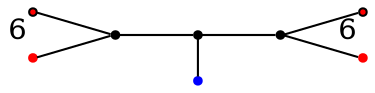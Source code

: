 graph diagram {
node [shape=point,color=black];
rankdir = LR;
subgraph subdiagram {
2 -- 1 -- 3;
}
{7,8} -- 2;
{rank=same;1 -- 4};
3 -- {6,5}
4 [color=blue];
5 [color=red];
6 [fillcolor=red,xlabel=6];
7 [fillcolor=red,xlabel=6];
8 [color=red];
}
